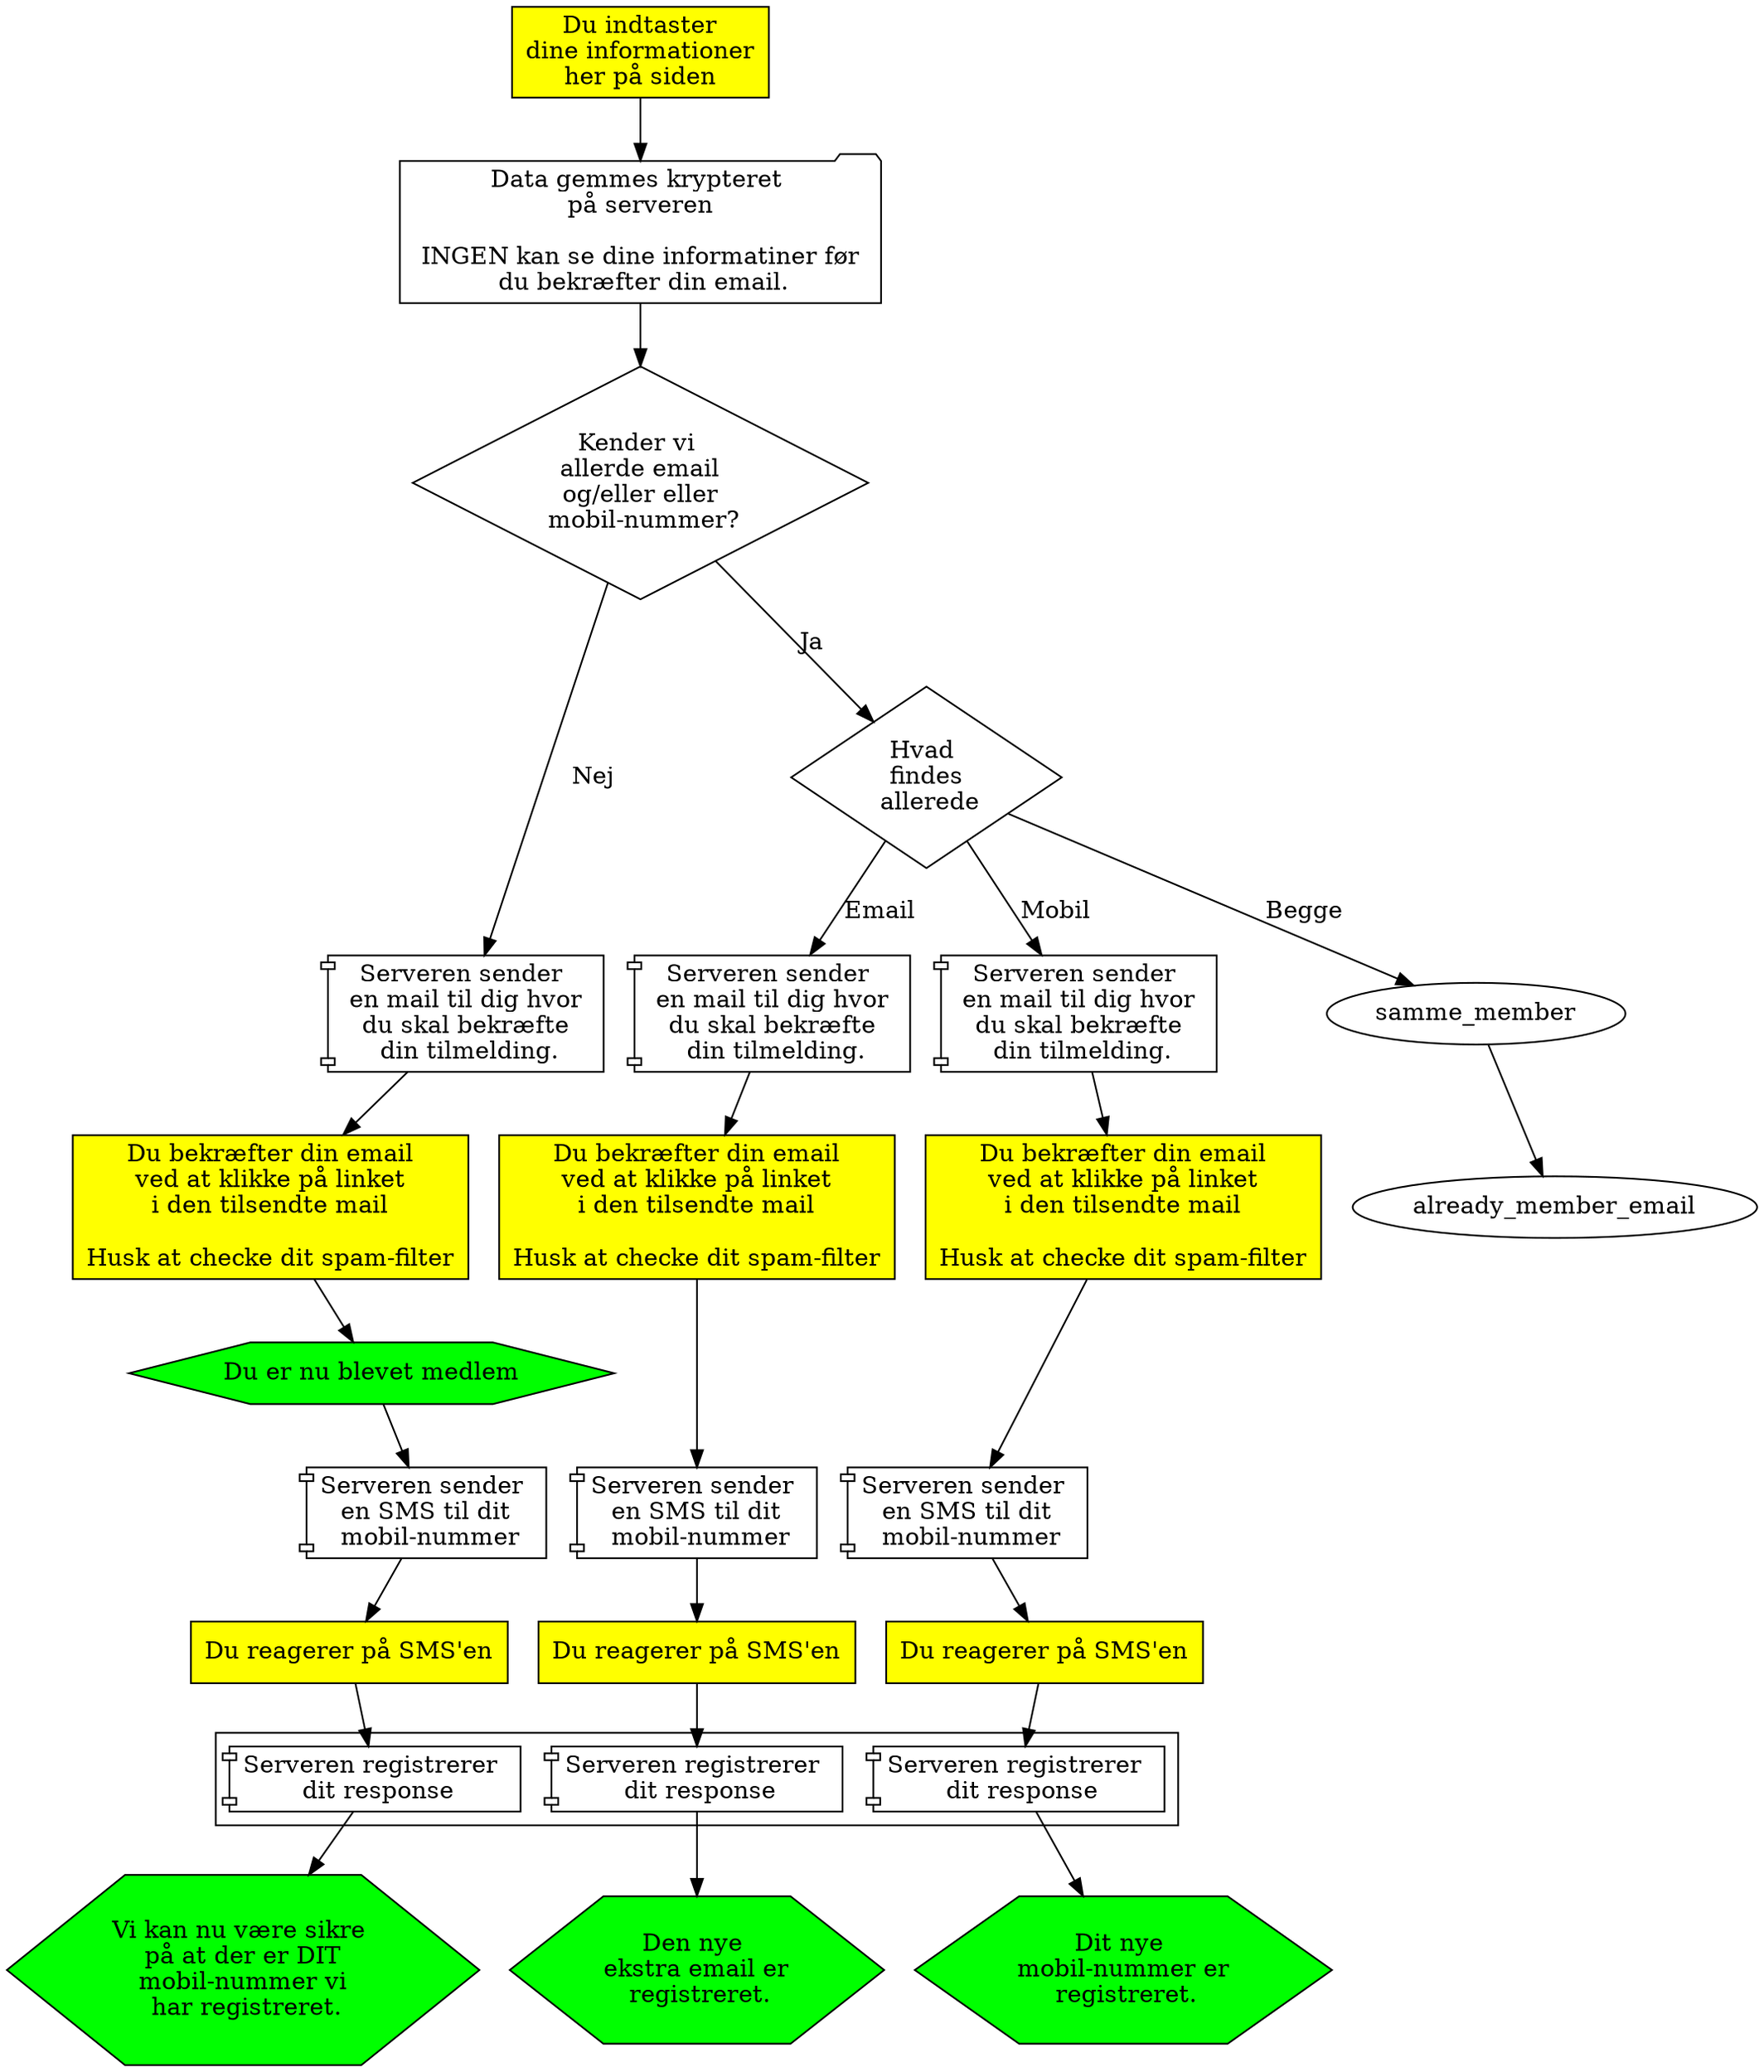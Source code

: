 digraph indmeldelse {
  { # Dine handlinger
    node [ shape=box style=filled fillcolor=yellow ];
    indtast                [label="Du indtaster\ndine informationer\nher på siden"];
    subgraph cluster_server_sender_email {
      style=invis;
      node                 [label="Du bekræfter din email\nved at klikke på linket\ni den tilsendte mail\n\nHusk at checke dit spam-filter"];
      confirm_email_nyt_medlem;
      confirm_email_add_email;
      confirm_email_add_mobil;
    }
    subgraph cluster_server_sender_sms {
      style=invis;
      node                 [label="Du reagerer på SMS'en"];
      confirm_sms_nyt_medlem;
      confirm_sms_add_email;
      confirm_sms_add_mobil;
    }
  }
  send_tilmelding        [shape=folder label="Data gemmes krypteret \n på serveren \n \n INGEN kan se dine informatiner før \n du bekræfter din email."];
  { # Server-aktiviteter
    node [shape=component];
    subgraph cluster_server_sender_email {
      style=invis;
      node                 [label="Serveren sender \n en mail til dig hvor \n du skal bekræfte \n din tilmelding."];
      server_sender_emai_nyt_medlem;
      server_sender_email_add_email;
      server_sender_email_add_mobil;
    }
    subgraph cluster_server_sender_sms {
      style=invis;
      node                 [label="Serveren sender \n en SMS til dit \n mobil-nummer"];
      server_sender_sms_nyt_medlem;
      server_sender_sms_add_email;
      server_sender_sms_add_mobil;
    }
    subgraph cluster_sms_confirmed {
      node                 [label="Serveren registrerer \n dit response"];
      sms_confirmed_nyt_medlem;
      sms_confirmed_add_email;
      sms_confirmed_add_mobil;
    }
  }
  { # Results
    node [shape=hexagon   style=filled fillcolor=green ];
    du_biver_medlem        [label="Du er nu blevet medlem"];
    mobile_ok              [label="Vi kan nu være sikre \n på at der er DIT \n mobil-nummer vi \n har registreret."]; 
    email_added            [label="Den nye \n ekstra email er \n registreret."]; 
    mobil_added            [label="Dit nye \n mobil-nummer er \n registreret."]; 
  }
  { # Valg
    node [shape=diamond];
    findes_allerede        [label="Kender vi \n allerde email \n og/eller eller \n mobil-nummer?"];
    hvad_findes_allerede   [label="Hvad \n findes \n allerede"];
  }

  indtast -> send_tilmelding -> findes_allerede;
                                findes_allerede ->                              server_sender_emai_nyt_medlem [label="Nej"];
                                                                                server_sender_emai_nyt_medlem -> confirm_email_nyt_medlem -> du_biver_medlem ->
                                                                                server_sender_sms_nyt_medlem  -> confirm_sms_nyt_medlem   -> sms_confirmed_nyt_medlem -> mobile_ok;
                                findes_allerede -> hvad_findes_allerede                                       [label="Ja"];
                                                   hvad_findes_allerede-> samme_member                        [label="Begge"];
                                                                          samme_member -> already_member_email;
                                                   hvad_findes_allerede -> server_sender_email_add_email      [label="Email"];
                                                                                server_sender_email_add_email -> confirm_email_add_email  ->
                                                                                server_sender_sms_add_email   -> confirm_sms_add_email    -> sms_confirmed_add_email -> email_added;
                                                   hvad_findes_allerede ->      server_sender_email_add_mobil [label="Mobil"];
                                                                                server_sender_email_add_mobil -> confirm_email_add_mobil  ->
                                                                                server_sender_sms_add_mobil   -> confirm_sms_add_mobil    -> sms_confirmed_add_mobil -> mobil_added;
}
